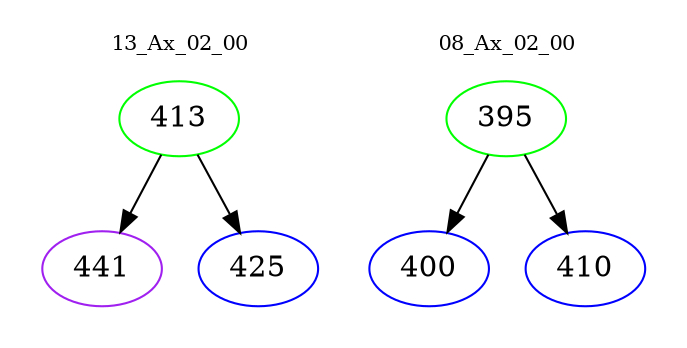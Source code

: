 digraph{
subgraph cluster_0 {
color = white
label = "13_Ax_02_00";
fontsize=10;
T0_413 [label="413", color="green"]
T0_413 -> T0_441 [color="black"]
T0_441 [label="441", color="purple"]
T0_413 -> T0_425 [color="black"]
T0_425 [label="425", color="blue"]
}
subgraph cluster_1 {
color = white
label = "08_Ax_02_00";
fontsize=10;
T1_395 [label="395", color="green"]
T1_395 -> T1_400 [color="black"]
T1_400 [label="400", color="blue"]
T1_395 -> T1_410 [color="black"]
T1_410 [label="410", color="blue"]
}
}
